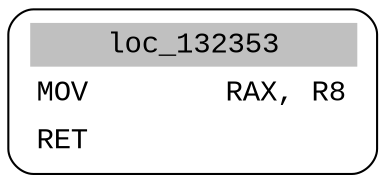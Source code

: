 digraph asm_graph {
1941 [
shape="Mrecord" fontname="Courier New"label =<<table border="0" cellborder="0" cellpadding="3"><tr><td align="center" colspan="2" bgcolor="grey">loc_132353</td></tr><tr><td align="left">MOV        RAX, R8</td></tr><tr><td align="left">RET        </td></tr></table>> ];
}